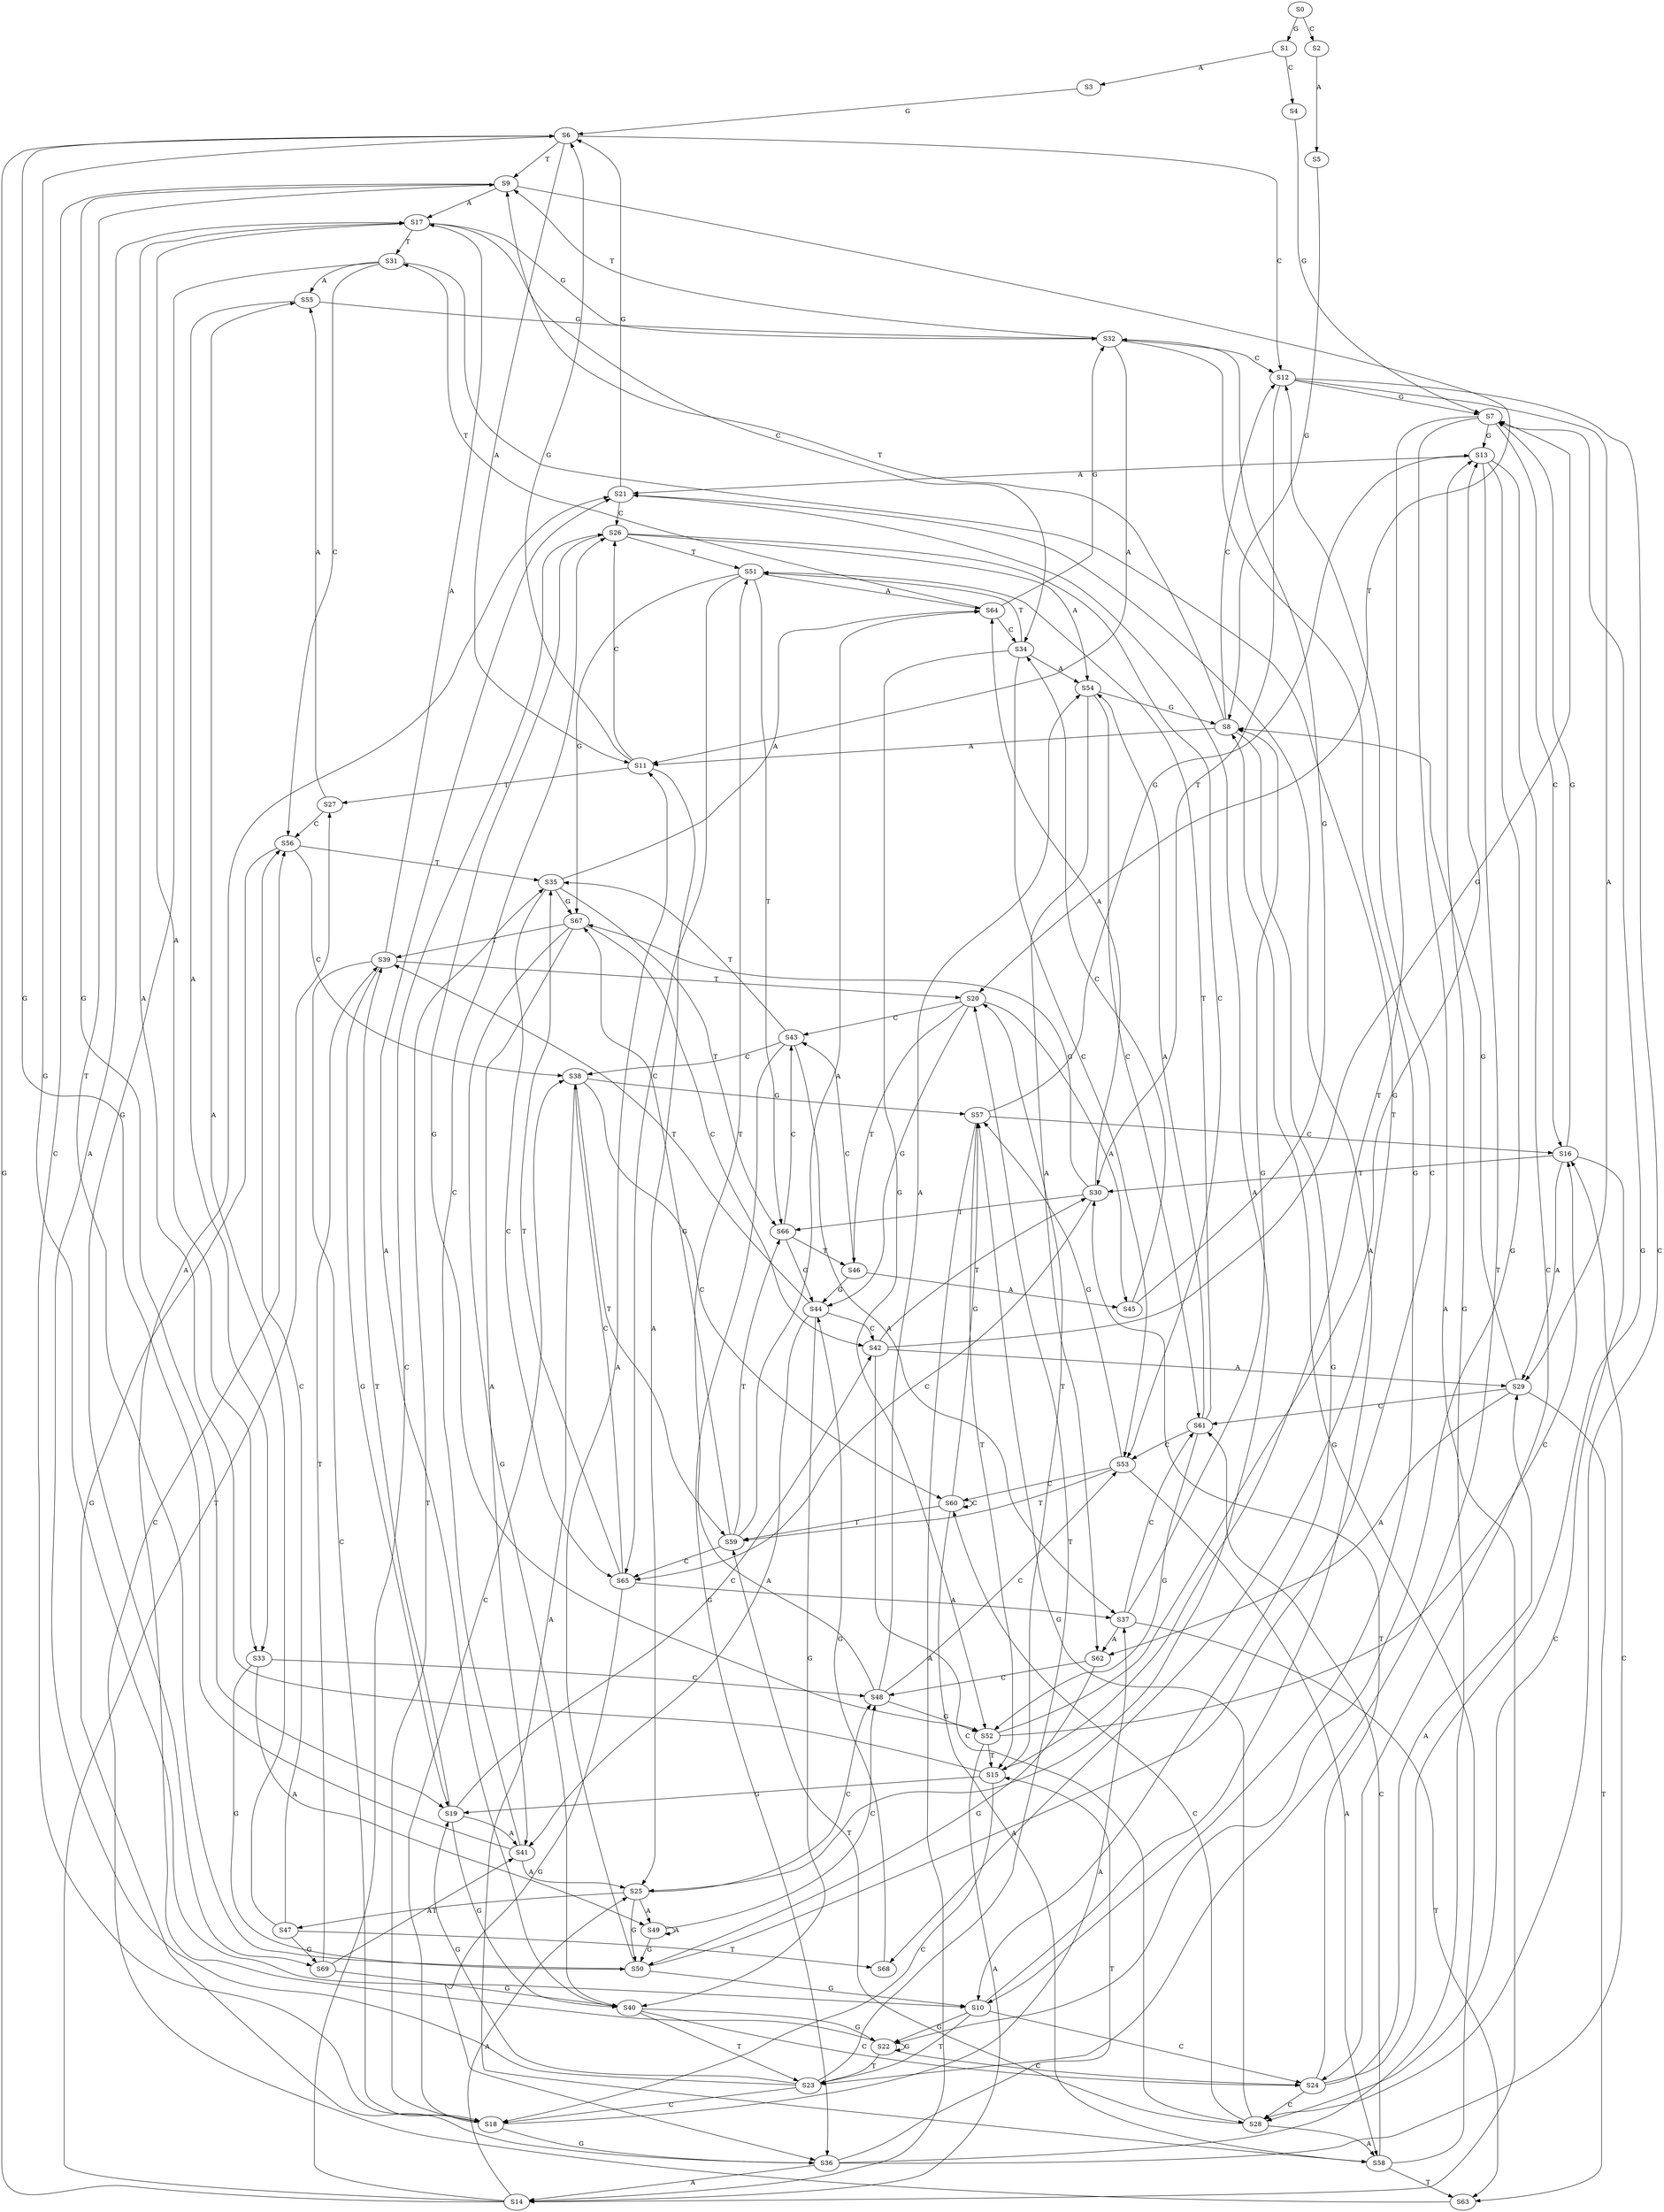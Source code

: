 strict digraph  {
	S0 -> S1 [ label = G ];
	S0 -> S2 [ label = C ];
	S1 -> S3 [ label = A ];
	S1 -> S4 [ label = C ];
	S2 -> S5 [ label = A ];
	S3 -> S6 [ label = G ];
	S4 -> S7 [ label = G ];
	S5 -> S8 [ label = G ];
	S6 -> S9 [ label = T ];
	S6 -> S10 [ label = G ];
	S6 -> S11 [ label = A ];
	S6 -> S12 [ label = C ];
	S7 -> S13 [ label = G ];
	S7 -> S14 [ label = A ];
	S7 -> S15 [ label = T ];
	S7 -> S16 [ label = C ];
	S8 -> S10 [ label = G ];
	S8 -> S9 [ label = T ];
	S8 -> S11 [ label = A ];
	S8 -> S12 [ label = C ];
	S9 -> S17 [ label = A ];
	S9 -> S18 [ label = C ];
	S9 -> S19 [ label = G ];
	S9 -> S20 [ label = T ];
	S10 -> S21 [ label = A ];
	S10 -> S22 [ label = G ];
	S10 -> S23 [ label = T ];
	S10 -> S24 [ label = C ];
	S11 -> S25 [ label = A ];
	S11 -> S26 [ label = C ];
	S11 -> S27 [ label = T ];
	S11 -> S6 [ label = G ];
	S12 -> S28 [ label = C ];
	S12 -> S29 [ label = A ];
	S12 -> S7 [ label = G ];
	S12 -> S30 [ label = T ];
	S13 -> S21 [ label = A ];
	S13 -> S22 [ label = G ];
	S13 -> S24 [ label = C ];
	S13 -> S23 [ label = T ];
	S14 -> S25 [ label = A ];
	S14 -> S26 [ label = C ];
	S14 -> S6 [ label = G ];
	S14 -> S27 [ label = T ];
	S15 -> S18 [ label = C ];
	S15 -> S17 [ label = A ];
	S15 -> S19 [ label = G ];
	S15 -> S20 [ label = T ];
	S16 -> S7 [ label = G ];
	S16 -> S30 [ label = T ];
	S16 -> S28 [ label = C ];
	S16 -> S29 [ label = A ];
	S17 -> S31 [ label = T ];
	S17 -> S32 [ label = G ];
	S17 -> S33 [ label = A ];
	S17 -> S34 [ label = C ];
	S18 -> S35 [ label = T ];
	S18 -> S36 [ label = G ];
	S18 -> S37 [ label = A ];
	S18 -> S38 [ label = C ];
	S19 -> S39 [ label = T ];
	S19 -> S40 [ label = G ];
	S19 -> S41 [ label = A ];
	S19 -> S42 [ label = C ];
	S20 -> S43 [ label = C ];
	S20 -> S44 [ label = G ];
	S20 -> S45 [ label = A ];
	S20 -> S46 [ label = T ];
	S21 -> S25 [ label = A ];
	S21 -> S6 [ label = G ];
	S21 -> S26 [ label = C ];
	S22 -> S23 [ label = T ];
	S22 -> S24 [ label = C ];
	S22 -> S22 [ label = G ];
	S22 -> S21 [ label = A ];
	S23 -> S17 [ label = A ];
	S23 -> S18 [ label = C ];
	S23 -> S19 [ label = G ];
	S23 -> S20 [ label = T ];
	S24 -> S30 [ label = T ];
	S24 -> S28 [ label = C ];
	S24 -> S29 [ label = A ];
	S24 -> S7 [ label = G ];
	S25 -> S47 [ label = T ];
	S25 -> S48 [ label = C ];
	S25 -> S49 [ label = A ];
	S25 -> S50 [ label = G ];
	S26 -> S51 [ label = T ];
	S26 -> S52 [ label = G ];
	S26 -> S53 [ label = C ];
	S26 -> S54 [ label = A ];
	S27 -> S55 [ label = A ];
	S27 -> S56 [ label = C ];
	S28 -> S57 [ label = G ];
	S28 -> S58 [ label = A ];
	S28 -> S59 [ label = T ];
	S28 -> S60 [ label = C ];
	S29 -> S8 [ label = G ];
	S29 -> S61 [ label = C ];
	S29 -> S62 [ label = A ];
	S29 -> S63 [ label = T ];
	S30 -> S64 [ label = A ];
	S30 -> S65 [ label = C ];
	S30 -> S66 [ label = T ];
	S30 -> S67 [ label = G ];
	S31 -> S56 [ label = C ];
	S31 -> S55 [ label = A ];
	S31 -> S68 [ label = T ];
	S31 -> S69 [ label = G ];
	S32 -> S9 [ label = T ];
	S32 -> S11 [ label = A ];
	S32 -> S12 [ label = C ];
	S32 -> S10 [ label = G ];
	S33 -> S50 [ label = G ];
	S33 -> S49 [ label = A ];
	S33 -> S48 [ label = C ];
	S34 -> S52 [ label = G ];
	S34 -> S51 [ label = T ];
	S34 -> S53 [ label = C ];
	S34 -> S54 [ label = A ];
	S35 -> S67 [ label = G ];
	S35 -> S65 [ label = C ];
	S35 -> S64 [ label = A ];
	S35 -> S66 [ label = T ];
	S36 -> S13 [ label = G ];
	S36 -> S15 [ label = T ];
	S36 -> S16 [ label = C ];
	S36 -> S14 [ label = A ];
	S37 -> S63 [ label = T ];
	S37 -> S61 [ label = C ];
	S37 -> S62 [ label = A ];
	S37 -> S8 [ label = G ];
	S38 -> S60 [ label = C ];
	S38 -> S58 [ label = A ];
	S38 -> S59 [ label = T ];
	S38 -> S57 [ label = G ];
	S39 -> S18 [ label = C ];
	S39 -> S20 [ label = T ];
	S39 -> S19 [ label = G ];
	S39 -> S17 [ label = A ];
	S40 -> S22 [ label = G ];
	S40 -> S24 [ label = C ];
	S40 -> S21 [ label = A ];
	S40 -> S23 [ label = T ];
	S41 -> S6 [ label = G ];
	S41 -> S26 [ label = C ];
	S41 -> S25 [ label = A ];
	S42 -> S28 [ label = C ];
	S42 -> S7 [ label = G ];
	S42 -> S30 [ label = T ];
	S42 -> S29 [ label = A ];
	S43 -> S37 [ label = A ];
	S43 -> S38 [ label = C ];
	S43 -> S36 [ label = G ];
	S43 -> S35 [ label = T ];
	S44 -> S40 [ label = G ];
	S44 -> S42 [ label = C ];
	S44 -> S39 [ label = T ];
	S44 -> S41 [ label = A ];
	S45 -> S34 [ label = C ];
	S45 -> S32 [ label = G ];
	S46 -> S44 [ label = G ];
	S46 -> S43 [ label = C ];
	S46 -> S45 [ label = A ];
	S47 -> S55 [ label = A ];
	S47 -> S56 [ label = C ];
	S47 -> S69 [ label = G ];
	S47 -> S68 [ label = T ];
	S48 -> S54 [ label = A ];
	S48 -> S53 [ label = C ];
	S48 -> S52 [ label = G ];
	S48 -> S51 [ label = T ];
	S49 -> S50 [ label = G ];
	S49 -> S48 [ label = C ];
	S49 -> S49 [ label = A ];
	S50 -> S9 [ label = T ];
	S50 -> S11 [ label = A ];
	S50 -> S12 [ label = C ];
	S50 -> S10 [ label = G ];
	S51 -> S64 [ label = A ];
	S51 -> S65 [ label = C ];
	S51 -> S66 [ label = T ];
	S51 -> S67 [ label = G ];
	S52 -> S13 [ label = G ];
	S52 -> S14 [ label = A ];
	S52 -> S15 [ label = T ];
	S52 -> S16 [ label = C ];
	S53 -> S60 [ label = C ];
	S53 -> S58 [ label = A ];
	S53 -> S59 [ label = T ];
	S53 -> S57 [ label = G ];
	S54 -> S8 [ label = G ];
	S54 -> S61 [ label = C ];
	S54 -> S62 [ label = A ];
	S55 -> S32 [ label = G ];
	S55 -> S33 [ label = A ];
	S56 -> S38 [ label = C ];
	S56 -> S36 [ label = G ];
	S56 -> S35 [ label = T ];
	S57 -> S14 [ label = A ];
	S57 -> S13 [ label = G ];
	S57 -> S15 [ label = T ];
	S57 -> S16 [ label = C ];
	S58 -> S8 [ label = G ];
	S58 -> S63 [ label = T ];
	S58 -> S61 [ label = C ];
	S59 -> S67 [ label = G ];
	S59 -> S65 [ label = C ];
	S59 -> S66 [ label = T ];
	S59 -> S64 [ label = A ];
	S60 -> S57 [ label = G ];
	S60 -> S60 [ label = C ];
	S60 -> S58 [ label = A ];
	S60 -> S59 [ label = T ];
	S61 -> S51 [ label = T ];
	S61 -> S52 [ label = G ];
	S61 -> S54 [ label = A ];
	S61 -> S53 [ label = C ];
	S62 -> S50 [ label = G ];
	S62 -> S48 [ label = C ];
	S63 -> S56 [ label = C ];
	S64 -> S32 [ label = G ];
	S64 -> S31 [ label = T ];
	S64 -> S34 [ label = C ];
	S65 -> S35 [ label = T ];
	S65 -> S36 [ label = G ];
	S65 -> S38 [ label = C ];
	S65 -> S37 [ label = A ];
	S66 -> S43 [ label = C ];
	S66 -> S46 [ label = T ];
	S66 -> S44 [ label = G ];
	S67 -> S41 [ label = A ];
	S67 -> S42 [ label = C ];
	S67 -> S40 [ label = G ];
	S67 -> S39 [ label = T ];
	S68 -> S44 [ label = G ];
	S69 -> S40 [ label = G ];
	S69 -> S41 [ label = A ];
	S69 -> S39 [ label = T ];
}
